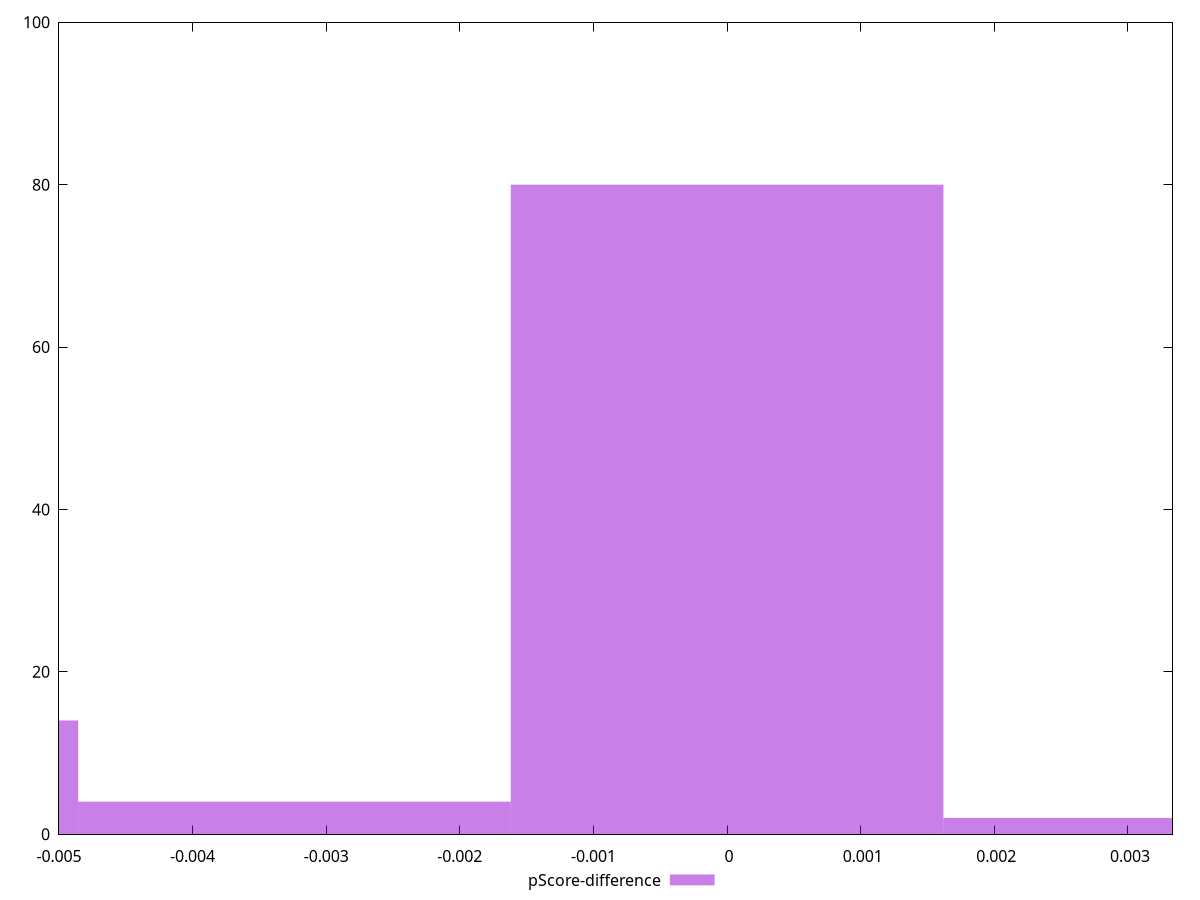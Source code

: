 reset

$pScoreDifference <<EOF
0 80
-0.00647559673962764 14
-0.00323779836981382 4
0.00323779836981382 2
EOF

set key outside below
set boxwidth 0.00323779836981382
set xrange [-0.0050000000000000044:0.0033333333333332993]
set yrange [0:100]
set trange [0:100]
set style fill transparent solid 0.5 noborder
set terminal svg size 640, 490 enhanced background rgb 'white'
set output "reprap/unminified-javascript/samples/pages+cached+noexternal+nomedia+nocss+nojs/pScore-difference/histogram.svg"

plot $pScoreDifference title "pScore-difference" with boxes

reset
